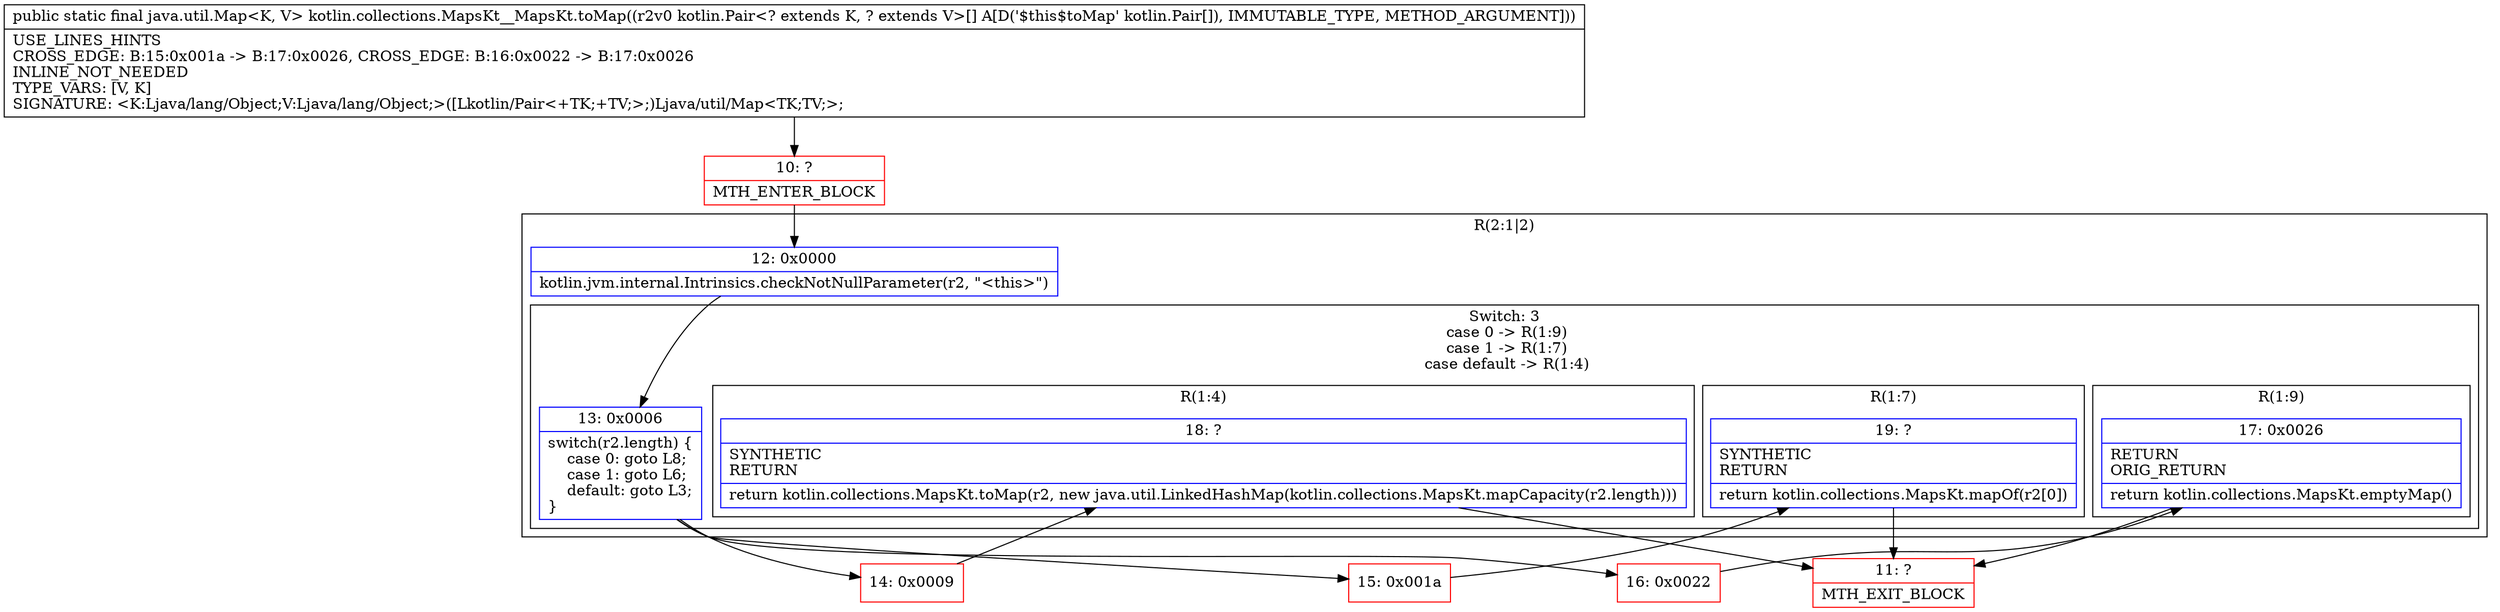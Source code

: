 digraph "CFG forkotlin.collections.MapsKt__MapsKt.toMap([Lkotlin\/Pair;)Ljava\/util\/Map;" {
subgraph cluster_Region_1290363675 {
label = "R(2:1|2)";
node [shape=record,color=blue];
Node_12 [shape=record,label="{12\:\ 0x0000|kotlin.jvm.internal.Intrinsics.checkNotNullParameter(r2, \"\<this\>\")\l}"];
subgraph cluster_SwitchRegion_798503873 {
label = "Switch: 3
 case 0 -> R(1:9)
 case 1 -> R(1:7)
 case default -> R(1:4)";
node [shape=record,color=blue];
Node_13 [shape=record,label="{13\:\ 0x0006|switch(r2.length) \{\l    case 0: goto L8;\l    case 1: goto L6;\l    default: goto L3;\l\}\l}"];
subgraph cluster_Region_53312706 {
label = "R(1:9)";
node [shape=record,color=blue];
Node_17 [shape=record,label="{17\:\ 0x0026|RETURN\lORIG_RETURN\l|return kotlin.collections.MapsKt.emptyMap()\l}"];
}
subgraph cluster_Region_1144594875 {
label = "R(1:7)";
node [shape=record,color=blue];
Node_19 [shape=record,label="{19\:\ ?|SYNTHETIC\lRETURN\l|return kotlin.collections.MapsKt.mapOf(r2[0])\l}"];
}
subgraph cluster_Region_1137664924 {
label = "R(1:4)";
node [shape=record,color=blue];
Node_18 [shape=record,label="{18\:\ ?|SYNTHETIC\lRETURN\l|return kotlin.collections.MapsKt.toMap(r2, new java.util.LinkedHashMap(kotlin.collections.MapsKt.mapCapacity(r2.length)))\l}"];
}
}
}
Node_10 [shape=record,color=red,label="{10\:\ ?|MTH_ENTER_BLOCK\l}"];
Node_14 [shape=record,color=red,label="{14\:\ 0x0009}"];
Node_11 [shape=record,color=red,label="{11\:\ ?|MTH_EXIT_BLOCK\l}"];
Node_15 [shape=record,color=red,label="{15\:\ 0x001a}"];
Node_16 [shape=record,color=red,label="{16\:\ 0x0022}"];
MethodNode[shape=record,label="{public static final java.util.Map\<K, V\> kotlin.collections.MapsKt__MapsKt.toMap((r2v0 kotlin.Pair\<? extends K, ? extends V\>[] A[D('$this$toMap' kotlin.Pair[]), IMMUTABLE_TYPE, METHOD_ARGUMENT]))  | USE_LINES_HINTS\lCROSS_EDGE: B:15:0x001a \-\> B:17:0x0026, CROSS_EDGE: B:16:0x0022 \-\> B:17:0x0026\lINLINE_NOT_NEEDED\lTYPE_VARS: [V, K]\lSIGNATURE: \<K:Ljava\/lang\/Object;V:Ljava\/lang\/Object;\>([Lkotlin\/Pair\<+TK;+TV;\>;)Ljava\/util\/Map\<TK;TV;\>;\l}"];
MethodNode -> Node_10;Node_12 -> Node_13;
Node_13 -> Node_14;
Node_13 -> Node_15;
Node_13 -> Node_16;
Node_17 -> Node_11;
Node_19 -> Node_11;
Node_18 -> Node_11;
Node_10 -> Node_12;
Node_14 -> Node_18;
Node_15 -> Node_19;
Node_16 -> Node_17;
}

